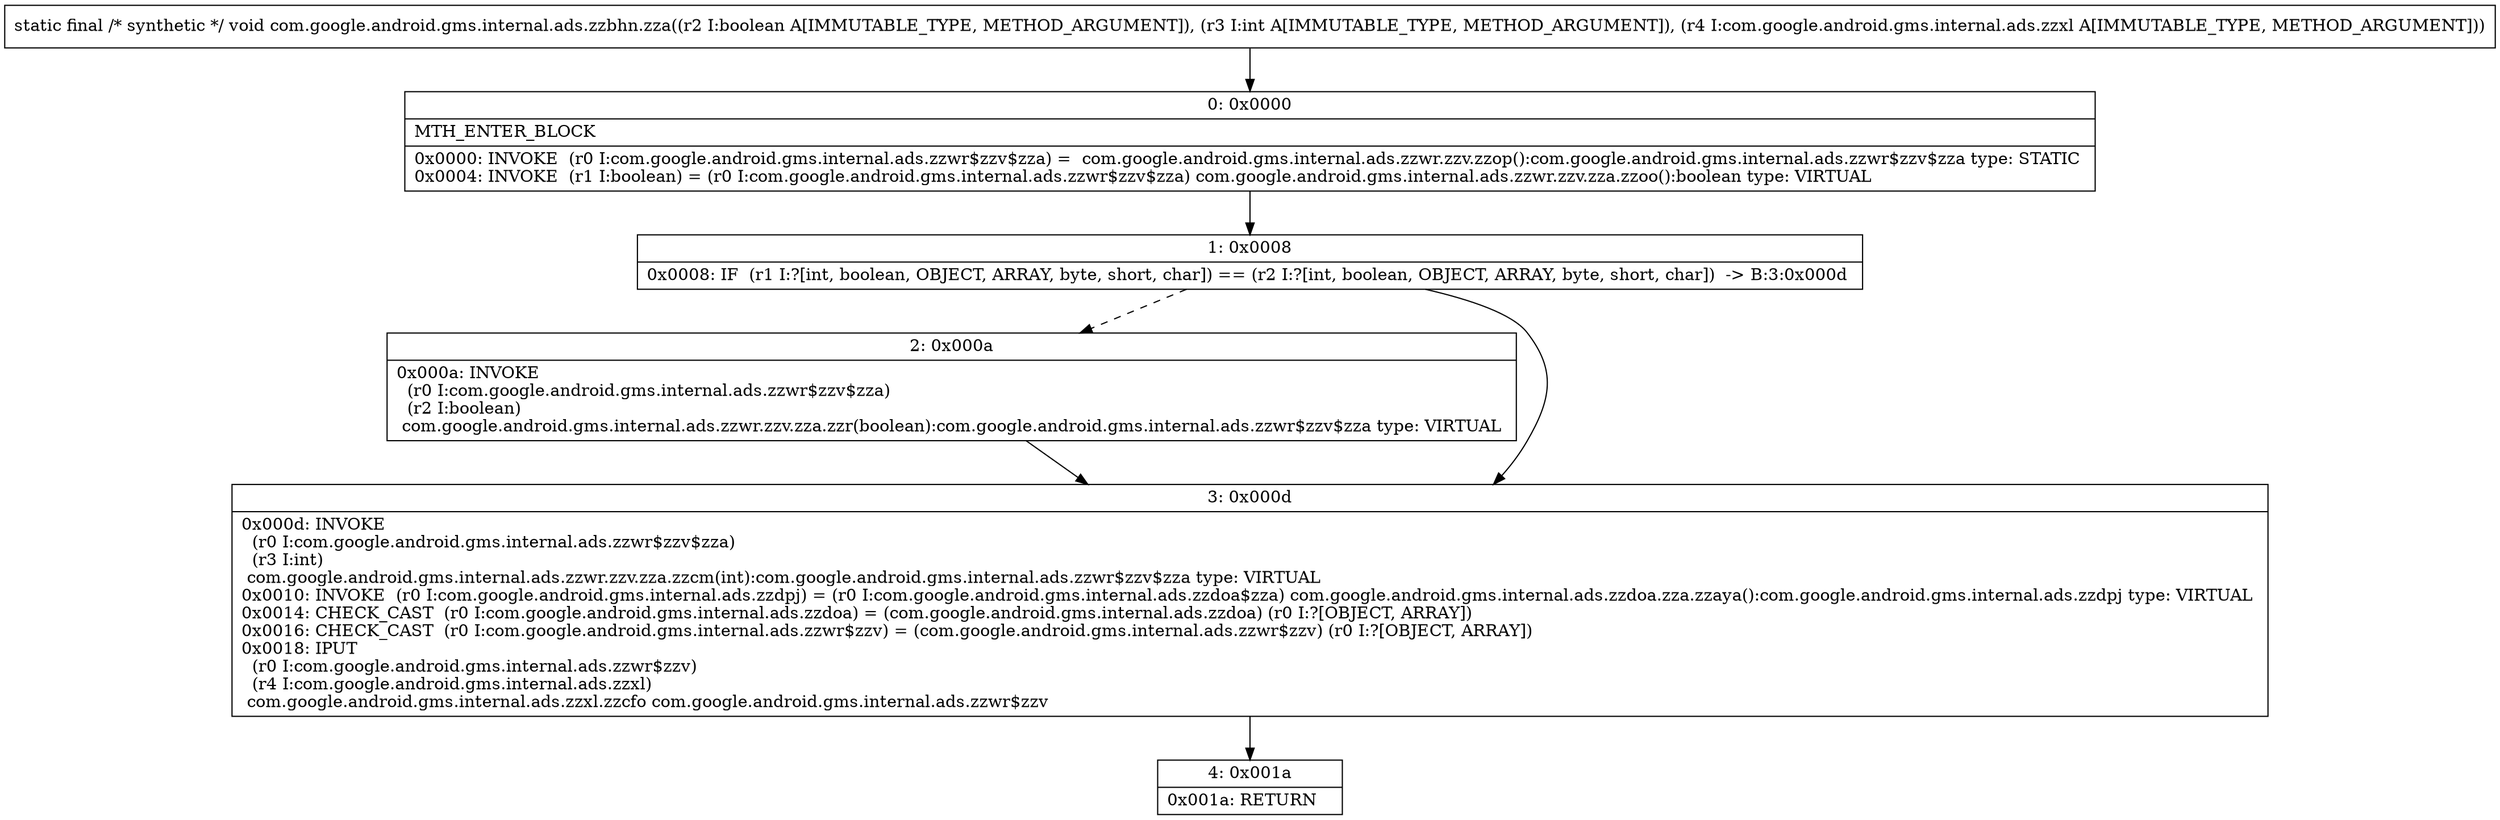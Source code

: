digraph "CFG forcom.google.android.gms.internal.ads.zzbhn.zza(ZILcom\/google\/android\/gms\/internal\/ads\/zzxl;)V" {
Node_0 [shape=record,label="{0\:\ 0x0000|MTH_ENTER_BLOCK\l|0x0000: INVOKE  (r0 I:com.google.android.gms.internal.ads.zzwr$zzv$zza) =  com.google.android.gms.internal.ads.zzwr.zzv.zzop():com.google.android.gms.internal.ads.zzwr$zzv$zza type: STATIC \l0x0004: INVOKE  (r1 I:boolean) = (r0 I:com.google.android.gms.internal.ads.zzwr$zzv$zza) com.google.android.gms.internal.ads.zzwr.zzv.zza.zzoo():boolean type: VIRTUAL \l}"];
Node_1 [shape=record,label="{1\:\ 0x0008|0x0008: IF  (r1 I:?[int, boolean, OBJECT, ARRAY, byte, short, char]) == (r2 I:?[int, boolean, OBJECT, ARRAY, byte, short, char])  \-\> B:3:0x000d \l}"];
Node_2 [shape=record,label="{2\:\ 0x000a|0x000a: INVOKE  \l  (r0 I:com.google.android.gms.internal.ads.zzwr$zzv$zza)\l  (r2 I:boolean)\l com.google.android.gms.internal.ads.zzwr.zzv.zza.zzr(boolean):com.google.android.gms.internal.ads.zzwr$zzv$zza type: VIRTUAL \l}"];
Node_3 [shape=record,label="{3\:\ 0x000d|0x000d: INVOKE  \l  (r0 I:com.google.android.gms.internal.ads.zzwr$zzv$zza)\l  (r3 I:int)\l com.google.android.gms.internal.ads.zzwr.zzv.zza.zzcm(int):com.google.android.gms.internal.ads.zzwr$zzv$zza type: VIRTUAL \l0x0010: INVOKE  (r0 I:com.google.android.gms.internal.ads.zzdpj) = (r0 I:com.google.android.gms.internal.ads.zzdoa$zza) com.google.android.gms.internal.ads.zzdoa.zza.zzaya():com.google.android.gms.internal.ads.zzdpj type: VIRTUAL \l0x0014: CHECK_CAST  (r0 I:com.google.android.gms.internal.ads.zzdoa) = (com.google.android.gms.internal.ads.zzdoa) (r0 I:?[OBJECT, ARRAY]) \l0x0016: CHECK_CAST  (r0 I:com.google.android.gms.internal.ads.zzwr$zzv) = (com.google.android.gms.internal.ads.zzwr$zzv) (r0 I:?[OBJECT, ARRAY]) \l0x0018: IPUT  \l  (r0 I:com.google.android.gms.internal.ads.zzwr$zzv)\l  (r4 I:com.google.android.gms.internal.ads.zzxl)\l com.google.android.gms.internal.ads.zzxl.zzcfo com.google.android.gms.internal.ads.zzwr$zzv \l}"];
Node_4 [shape=record,label="{4\:\ 0x001a|0x001a: RETURN   \l}"];
MethodNode[shape=record,label="{static final \/* synthetic *\/ void com.google.android.gms.internal.ads.zzbhn.zza((r2 I:boolean A[IMMUTABLE_TYPE, METHOD_ARGUMENT]), (r3 I:int A[IMMUTABLE_TYPE, METHOD_ARGUMENT]), (r4 I:com.google.android.gms.internal.ads.zzxl A[IMMUTABLE_TYPE, METHOD_ARGUMENT])) }"];
MethodNode -> Node_0;
Node_0 -> Node_1;
Node_1 -> Node_2[style=dashed];
Node_1 -> Node_3;
Node_2 -> Node_3;
Node_3 -> Node_4;
}

